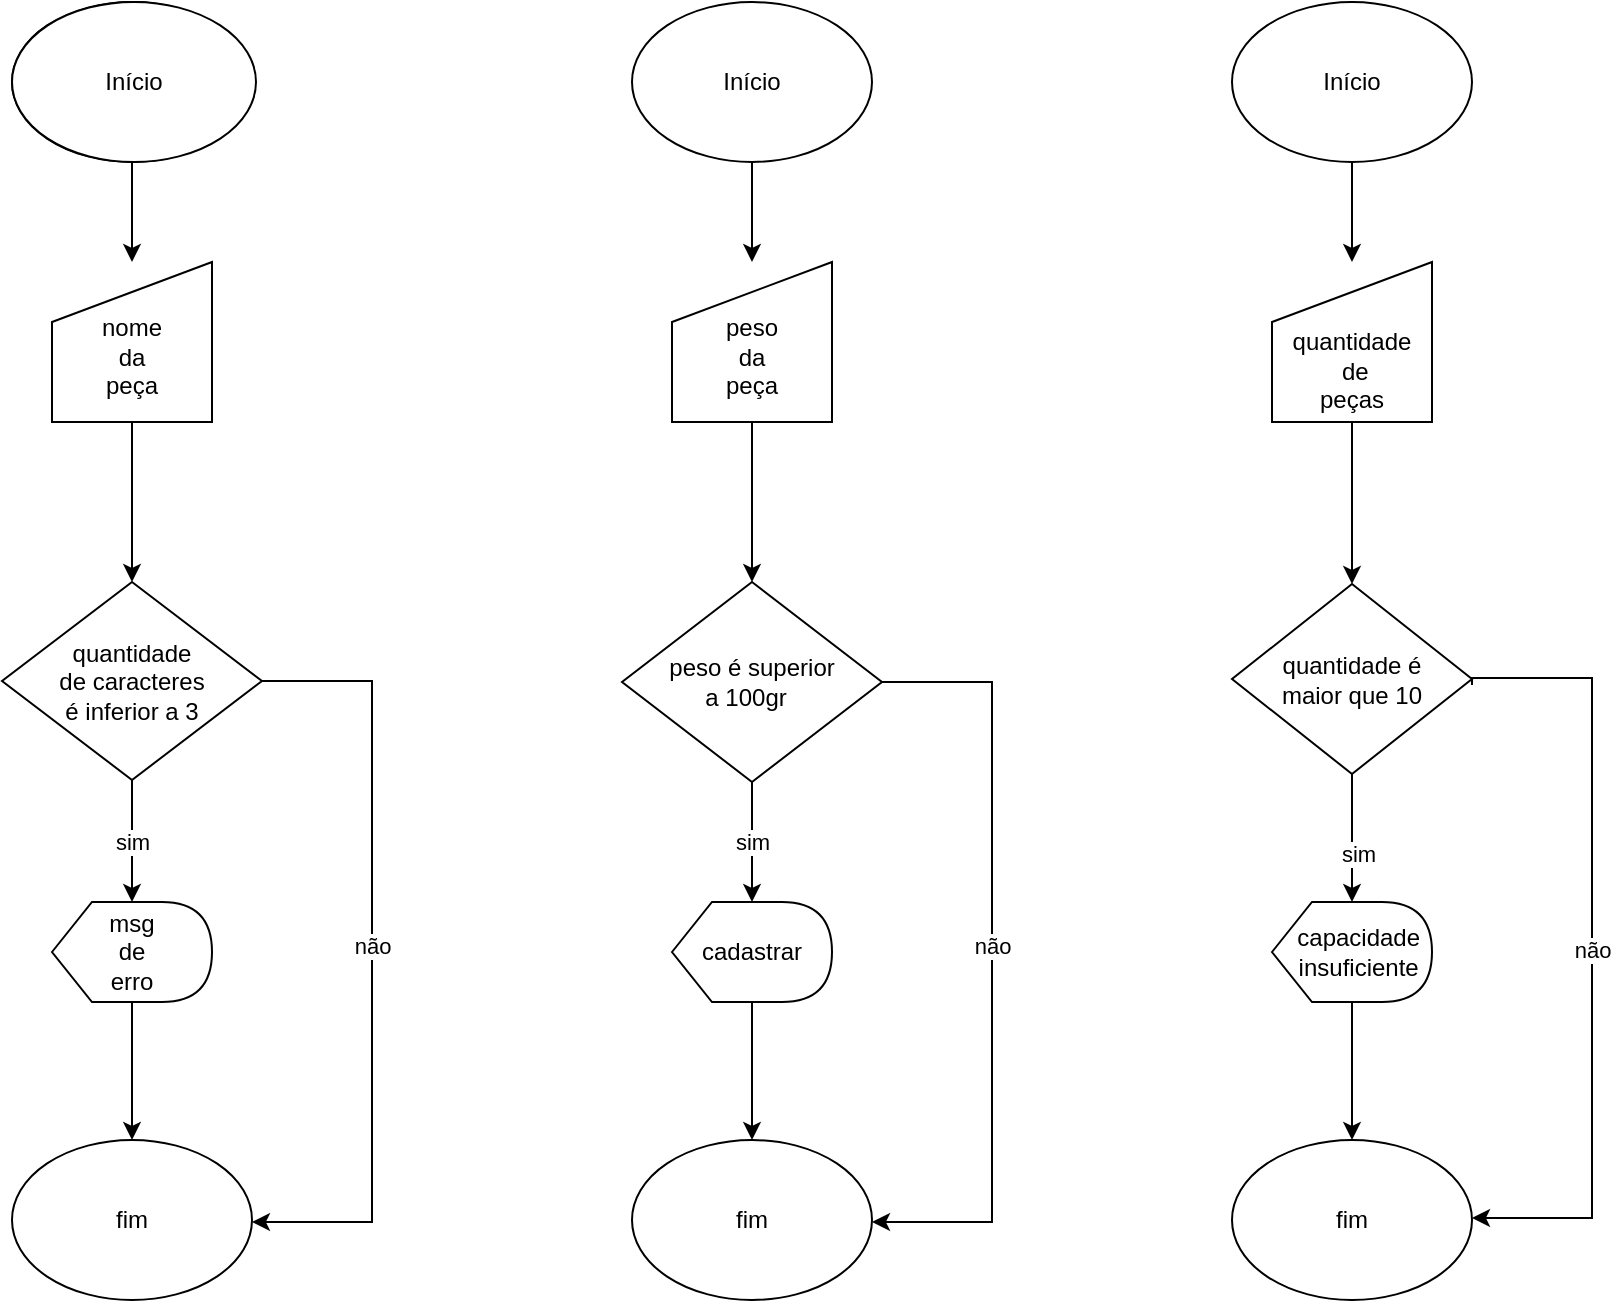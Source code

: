 <mxfile version="15.2.7" type="device"><diagram id="aqidtZOlxk0c9m7uCQcz" name="Página-1"><mxGraphModel dx="905" dy="672" grid="1" gridSize="10" guides="1" tooltips="1" connect="1" arrows="1" fold="1" page="1" pageScale="1" pageWidth="827" pageHeight="1169" math="0" shadow="0"><root><mxCell id="0"/><mxCell id="1" parent="0"/><mxCell id="UmSf3YTO3DrdcV42oER8-9" value="" style="edgeStyle=orthogonalEdgeStyle;rounded=0;orthogonalLoop=1;jettySize=auto;html=1;" edge="1" parent="1" source="UmSf3YTO3DrdcV42oER8-1" target="UmSf3YTO3DrdcV42oER8-4"><mxGeometry relative="1" as="geometry"/></mxCell><mxCell id="UmSf3YTO3DrdcV42oER8-1" value="Início" style="ellipse;whiteSpace=wrap;html=1;" vertex="1" parent="1"><mxGeometry x="50" y="70" width="120" height="80" as="geometry"/></mxCell><mxCell id="UmSf3YTO3DrdcV42oER8-8" value="" style="edgeStyle=orthogonalEdgeStyle;rounded=0;orthogonalLoop=1;jettySize=auto;html=1;" edge="1" parent="1" source="UmSf3YTO3DrdcV42oER8-2" target="UmSf3YTO3DrdcV42oER8-5"><mxGeometry relative="1" as="geometry"/></mxCell><mxCell id="UmSf3YTO3DrdcV42oER8-2" value="Início" style="ellipse;whiteSpace=wrap;html=1;" vertex="1" parent="1"><mxGeometry x="360" y="70" width="120" height="80" as="geometry"/></mxCell><mxCell id="UmSf3YTO3DrdcV42oER8-7" value="" style="edgeStyle=orthogonalEdgeStyle;rounded=0;orthogonalLoop=1;jettySize=auto;html=1;" edge="1" parent="1" source="UmSf3YTO3DrdcV42oER8-3" target="UmSf3YTO3DrdcV42oER8-6"><mxGeometry relative="1" as="geometry"/></mxCell><mxCell id="UmSf3YTO3DrdcV42oER8-3" value="Início" style="ellipse;whiteSpace=wrap;html=1;" vertex="1" parent="1"><mxGeometry x="660" y="70" width="120" height="80" as="geometry"/></mxCell><mxCell id="UmSf3YTO3DrdcV42oER8-11" value="" style="edgeStyle=orthogonalEdgeStyle;rounded=0;orthogonalLoop=1;jettySize=auto;html=1;" edge="1" parent="1" source="UmSf3YTO3DrdcV42oER8-4" target="UmSf3YTO3DrdcV42oER8-10"><mxGeometry relative="1" as="geometry"/></mxCell><mxCell id="UmSf3YTO3DrdcV42oER8-4" value="&lt;br&gt;nome &lt;br&gt;da &lt;br&gt;peça" style="shape=manualInput;whiteSpace=wrap;html=1;" vertex="1" parent="1"><mxGeometry x="70" y="200" width="80" height="80" as="geometry"/></mxCell><mxCell id="UmSf3YTO3DrdcV42oER8-13" value="" style="edgeStyle=orthogonalEdgeStyle;rounded=0;orthogonalLoop=1;jettySize=auto;html=1;" edge="1" parent="1" source="UmSf3YTO3DrdcV42oER8-5" target="UmSf3YTO3DrdcV42oER8-12"><mxGeometry relative="1" as="geometry"/></mxCell><mxCell id="UmSf3YTO3DrdcV42oER8-5" value="&lt;br&gt;peso &lt;br&gt;da &lt;br&gt;peça" style="shape=manualInput;whiteSpace=wrap;html=1;" vertex="1" parent="1"><mxGeometry x="380" y="200" width="80" height="80" as="geometry"/></mxCell><mxCell id="UmSf3YTO3DrdcV42oER8-15" value="" style="edgeStyle=orthogonalEdgeStyle;rounded=0;orthogonalLoop=1;jettySize=auto;html=1;" edge="1" parent="1" source="UmSf3YTO3DrdcV42oER8-6" target="UmSf3YTO3DrdcV42oER8-14"><mxGeometry relative="1" as="geometry"/></mxCell><mxCell id="UmSf3YTO3DrdcV42oER8-6" value="&lt;br&gt;&lt;br&gt;quantidade&lt;br&gt;&amp;nbsp;de &lt;br&gt;peças" style="shape=manualInput;whiteSpace=wrap;html=1;" vertex="1" parent="1"><mxGeometry x="680" y="200" width="80" height="80" as="geometry"/></mxCell><mxCell id="UmSf3YTO3DrdcV42oER8-20" value="sim" style="edgeStyle=orthogonalEdgeStyle;rounded=0;orthogonalLoop=1;jettySize=auto;html=1;" edge="1" parent="1" source="UmSf3YTO3DrdcV42oER8-10" target="UmSf3YTO3DrdcV42oER8-16"><mxGeometry relative="1" as="geometry"/></mxCell><mxCell id="UmSf3YTO3DrdcV42oER8-31" style="edgeStyle=orthogonalEdgeStyle;rounded=0;orthogonalLoop=1;jettySize=auto;html=1;" edge="1" parent="1" source="UmSf3YTO3DrdcV42oER8-10" target="UmSf3YTO3DrdcV42oER8-22"><mxGeometry relative="1" as="geometry"><Array as="points"><mxPoint x="230" y="410"/><mxPoint x="230" y="680"/></Array></mxGeometry></mxCell><mxCell id="UmSf3YTO3DrdcV42oER8-32" value="não" style="edgeLabel;html=1;align=center;verticalAlign=middle;resizable=0;points=[];" vertex="1" connectable="0" parent="UmSf3YTO3DrdcV42oER8-31"><mxGeometry x="-0.101" relative="1" as="geometry"><mxPoint y="14" as="offset"/></mxGeometry></mxCell><mxCell id="UmSf3YTO3DrdcV42oER8-10" value="quantidade &lt;br&gt;de caracteres &lt;br&gt;é inferior a 3" style="rhombus;whiteSpace=wrap;html=1;" vertex="1" parent="1"><mxGeometry x="45" y="360" width="130" height="99" as="geometry"/></mxCell><mxCell id="UmSf3YTO3DrdcV42oER8-19" value="sim" style="edgeStyle=orthogonalEdgeStyle;rounded=0;orthogonalLoop=1;jettySize=auto;html=1;" edge="1" parent="1" source="UmSf3YTO3DrdcV42oER8-12" target="UmSf3YTO3DrdcV42oER8-17"><mxGeometry relative="1" as="geometry"/></mxCell><mxCell id="UmSf3YTO3DrdcV42oER8-12" value="peso é superior&lt;br&gt;&amp;nbsp;a 100gr&lt;span style=&quot;white-space: pre&quot;&gt;&#9;&lt;/span&gt;" style="rhombus;whiteSpace=wrap;html=1;" vertex="1" parent="1"><mxGeometry x="355" y="360" width="130" height="100" as="geometry"/></mxCell><mxCell id="UmSf3YTO3DrdcV42oER8-21" value="" style="edgeStyle=orthogonalEdgeStyle;rounded=0;orthogonalLoop=1;jettySize=auto;html=1;" edge="1" parent="1" source="UmSf3YTO3DrdcV42oER8-14" target="UmSf3YTO3DrdcV42oER8-18"><mxGeometry relative="1" as="geometry"/></mxCell><mxCell id="UmSf3YTO3DrdcV42oER8-37" value="sim" style="edgeLabel;html=1;align=center;verticalAlign=middle;resizable=0;points=[];" vertex="1" connectable="0" parent="UmSf3YTO3DrdcV42oER8-21"><mxGeometry x="0.252" y="3" relative="1" as="geometry"><mxPoint as="offset"/></mxGeometry></mxCell><mxCell id="UmSf3YTO3DrdcV42oER8-14" value="quantidade é &lt;br&gt;maior que 10" style="rhombus;whiteSpace=wrap;html=1;" vertex="1" parent="1"><mxGeometry x="660" y="361" width="120" height="95" as="geometry"/></mxCell><mxCell id="UmSf3YTO3DrdcV42oER8-26" value="" style="edgeStyle=orthogonalEdgeStyle;rounded=0;orthogonalLoop=1;jettySize=auto;html=1;" edge="1" parent="1" source="UmSf3YTO3DrdcV42oER8-16" target="UmSf3YTO3DrdcV42oER8-22"><mxGeometry relative="1" as="geometry"/></mxCell><mxCell id="UmSf3YTO3DrdcV42oER8-16" value="msg&lt;br&gt;de&lt;br&gt;erro" style="shape=display;whiteSpace=wrap;html=1;" vertex="1" parent="1"><mxGeometry x="70" y="520" width="80" height="50" as="geometry"/></mxCell><mxCell id="UmSf3YTO3DrdcV42oER8-27" value="" style="edgeStyle=orthogonalEdgeStyle;rounded=0;orthogonalLoop=1;jettySize=auto;html=1;" edge="1" parent="1" source="UmSf3YTO3DrdcV42oER8-17" target="UmSf3YTO3DrdcV42oER8-24"><mxGeometry relative="1" as="geometry"/></mxCell><mxCell id="UmSf3YTO3DrdcV42oER8-17" value="cadastrar" style="shape=display;whiteSpace=wrap;html=1;" vertex="1" parent="1"><mxGeometry x="380" y="520" width="80" height="50" as="geometry"/></mxCell><mxCell id="UmSf3YTO3DrdcV42oER8-28" value="" style="edgeStyle=orthogonalEdgeStyle;rounded=0;orthogonalLoop=1;jettySize=auto;html=1;" edge="1" parent="1" source="UmSf3YTO3DrdcV42oER8-18" target="UmSf3YTO3DrdcV42oER8-25"><mxGeometry relative="1" as="geometry"/></mxCell><mxCell id="UmSf3YTO3DrdcV42oER8-18" value="&amp;nbsp; &amp;nbsp;capacidade&amp;nbsp; &amp;nbsp; insuficiente" style="shape=display;whiteSpace=wrap;html=1;" vertex="1" parent="1"><mxGeometry x="680" y="520" width="80" height="50" as="geometry"/></mxCell><mxCell id="UmSf3YTO3DrdcV42oER8-22" value="fim" style="ellipse;whiteSpace=wrap;html=1;" vertex="1" parent="1"><mxGeometry x="50" y="639" width="120" height="80" as="geometry"/></mxCell><mxCell id="UmSf3YTO3DrdcV42oER8-24" value="fim" style="ellipse;whiteSpace=wrap;html=1;" vertex="1" parent="1"><mxGeometry x="360" y="639" width="120" height="80" as="geometry"/></mxCell><mxCell id="UmSf3YTO3DrdcV42oER8-25" value="fim" style="ellipse;whiteSpace=wrap;html=1;" vertex="1" parent="1"><mxGeometry x="660" y="639" width="120" height="80" as="geometry"/></mxCell><mxCell id="UmSf3YTO3DrdcV42oER8-33" style="edgeStyle=orthogonalEdgeStyle;rounded=0;orthogonalLoop=1;jettySize=auto;html=1;exitX=1;exitY=0.5;exitDx=0;exitDy=0;" edge="1" parent="1"><mxGeometry relative="1" as="geometry"><mxPoint x="780" y="411.5" as="sourcePoint"/><mxPoint x="780" y="678.0" as="targetPoint"/><Array as="points"><mxPoint x="840" y="408"/><mxPoint x="840" y="678"/></Array></mxGeometry></mxCell><mxCell id="UmSf3YTO3DrdcV42oER8-34" value="não" style="edgeLabel;html=1;align=center;verticalAlign=middle;resizable=0;points=[];" vertex="1" connectable="0" parent="UmSf3YTO3DrdcV42oER8-33"><mxGeometry x="-0.101" relative="1" as="geometry"><mxPoint y="22" as="offset"/></mxGeometry></mxCell><mxCell id="UmSf3YTO3DrdcV42oER8-35" style="edgeStyle=orthogonalEdgeStyle;rounded=0;orthogonalLoop=1;jettySize=auto;html=1;" edge="1" parent="1"><mxGeometry relative="1" as="geometry"><mxPoint x="485.0" y="410.0" as="sourcePoint"/><mxPoint x="480" y="680.0" as="targetPoint"/><Array as="points"><mxPoint x="540" y="410"/><mxPoint x="540" y="680"/></Array></mxGeometry></mxCell><mxCell id="UmSf3YTO3DrdcV42oER8-36" value="não" style="edgeLabel;html=1;align=center;verticalAlign=middle;resizable=0;points=[];" vertex="1" connectable="0" parent="UmSf3YTO3DrdcV42oER8-35"><mxGeometry x="-0.101" relative="1" as="geometry"><mxPoint y="14" as="offset"/></mxGeometry></mxCell><mxCell id="UmSf3YTO3DrdcV42oER8-38" value="Início" style="ellipse;whiteSpace=wrap;html=1;" vertex="1" parent="1"><mxGeometry x="50" y="70" width="122" height="80" as="geometry"/></mxCell></root></mxGraphModel></diagram></mxfile>
